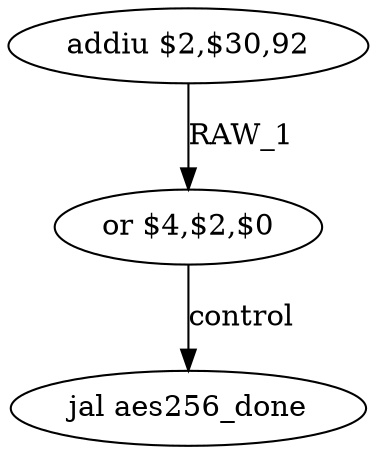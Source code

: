 digraph G1 {
node [shape = ellipse];
i0 [label = "addiu $2,$30,92"] ;
i0 ->  i1 [label= "RAW_1"];
i1 [label = "or $4,$2,$0"] ;
i1 ->  i2 [label= "control"];
i2 [label = "jal aes256_done"] ;
}
